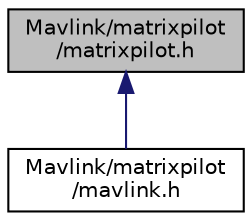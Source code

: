 digraph "Mavlink/matrixpilot/matrixpilot.h"
{
  edge [fontname="Helvetica",fontsize="10",labelfontname="Helvetica",labelfontsize="10"];
  node [fontname="Helvetica",fontsize="10",shape=record];
  Node172 [label="Mavlink/matrixpilot\l/matrixpilot.h",height=0.2,width=0.4,color="black", fillcolor="grey75", style="filled", fontcolor="black"];
  Node172 -> Node173 [dir="back",color="midnightblue",fontsize="10",style="solid"];
  Node173 [label="Mavlink/matrixpilot\l/mavlink.h",height=0.2,width=0.4,color="black", fillcolor="white", style="filled",URL="$matrixpilot_2mavlink_8h.html",tooltip="MAVLink comm protocol built from matrixpilot.xml. "];
}
